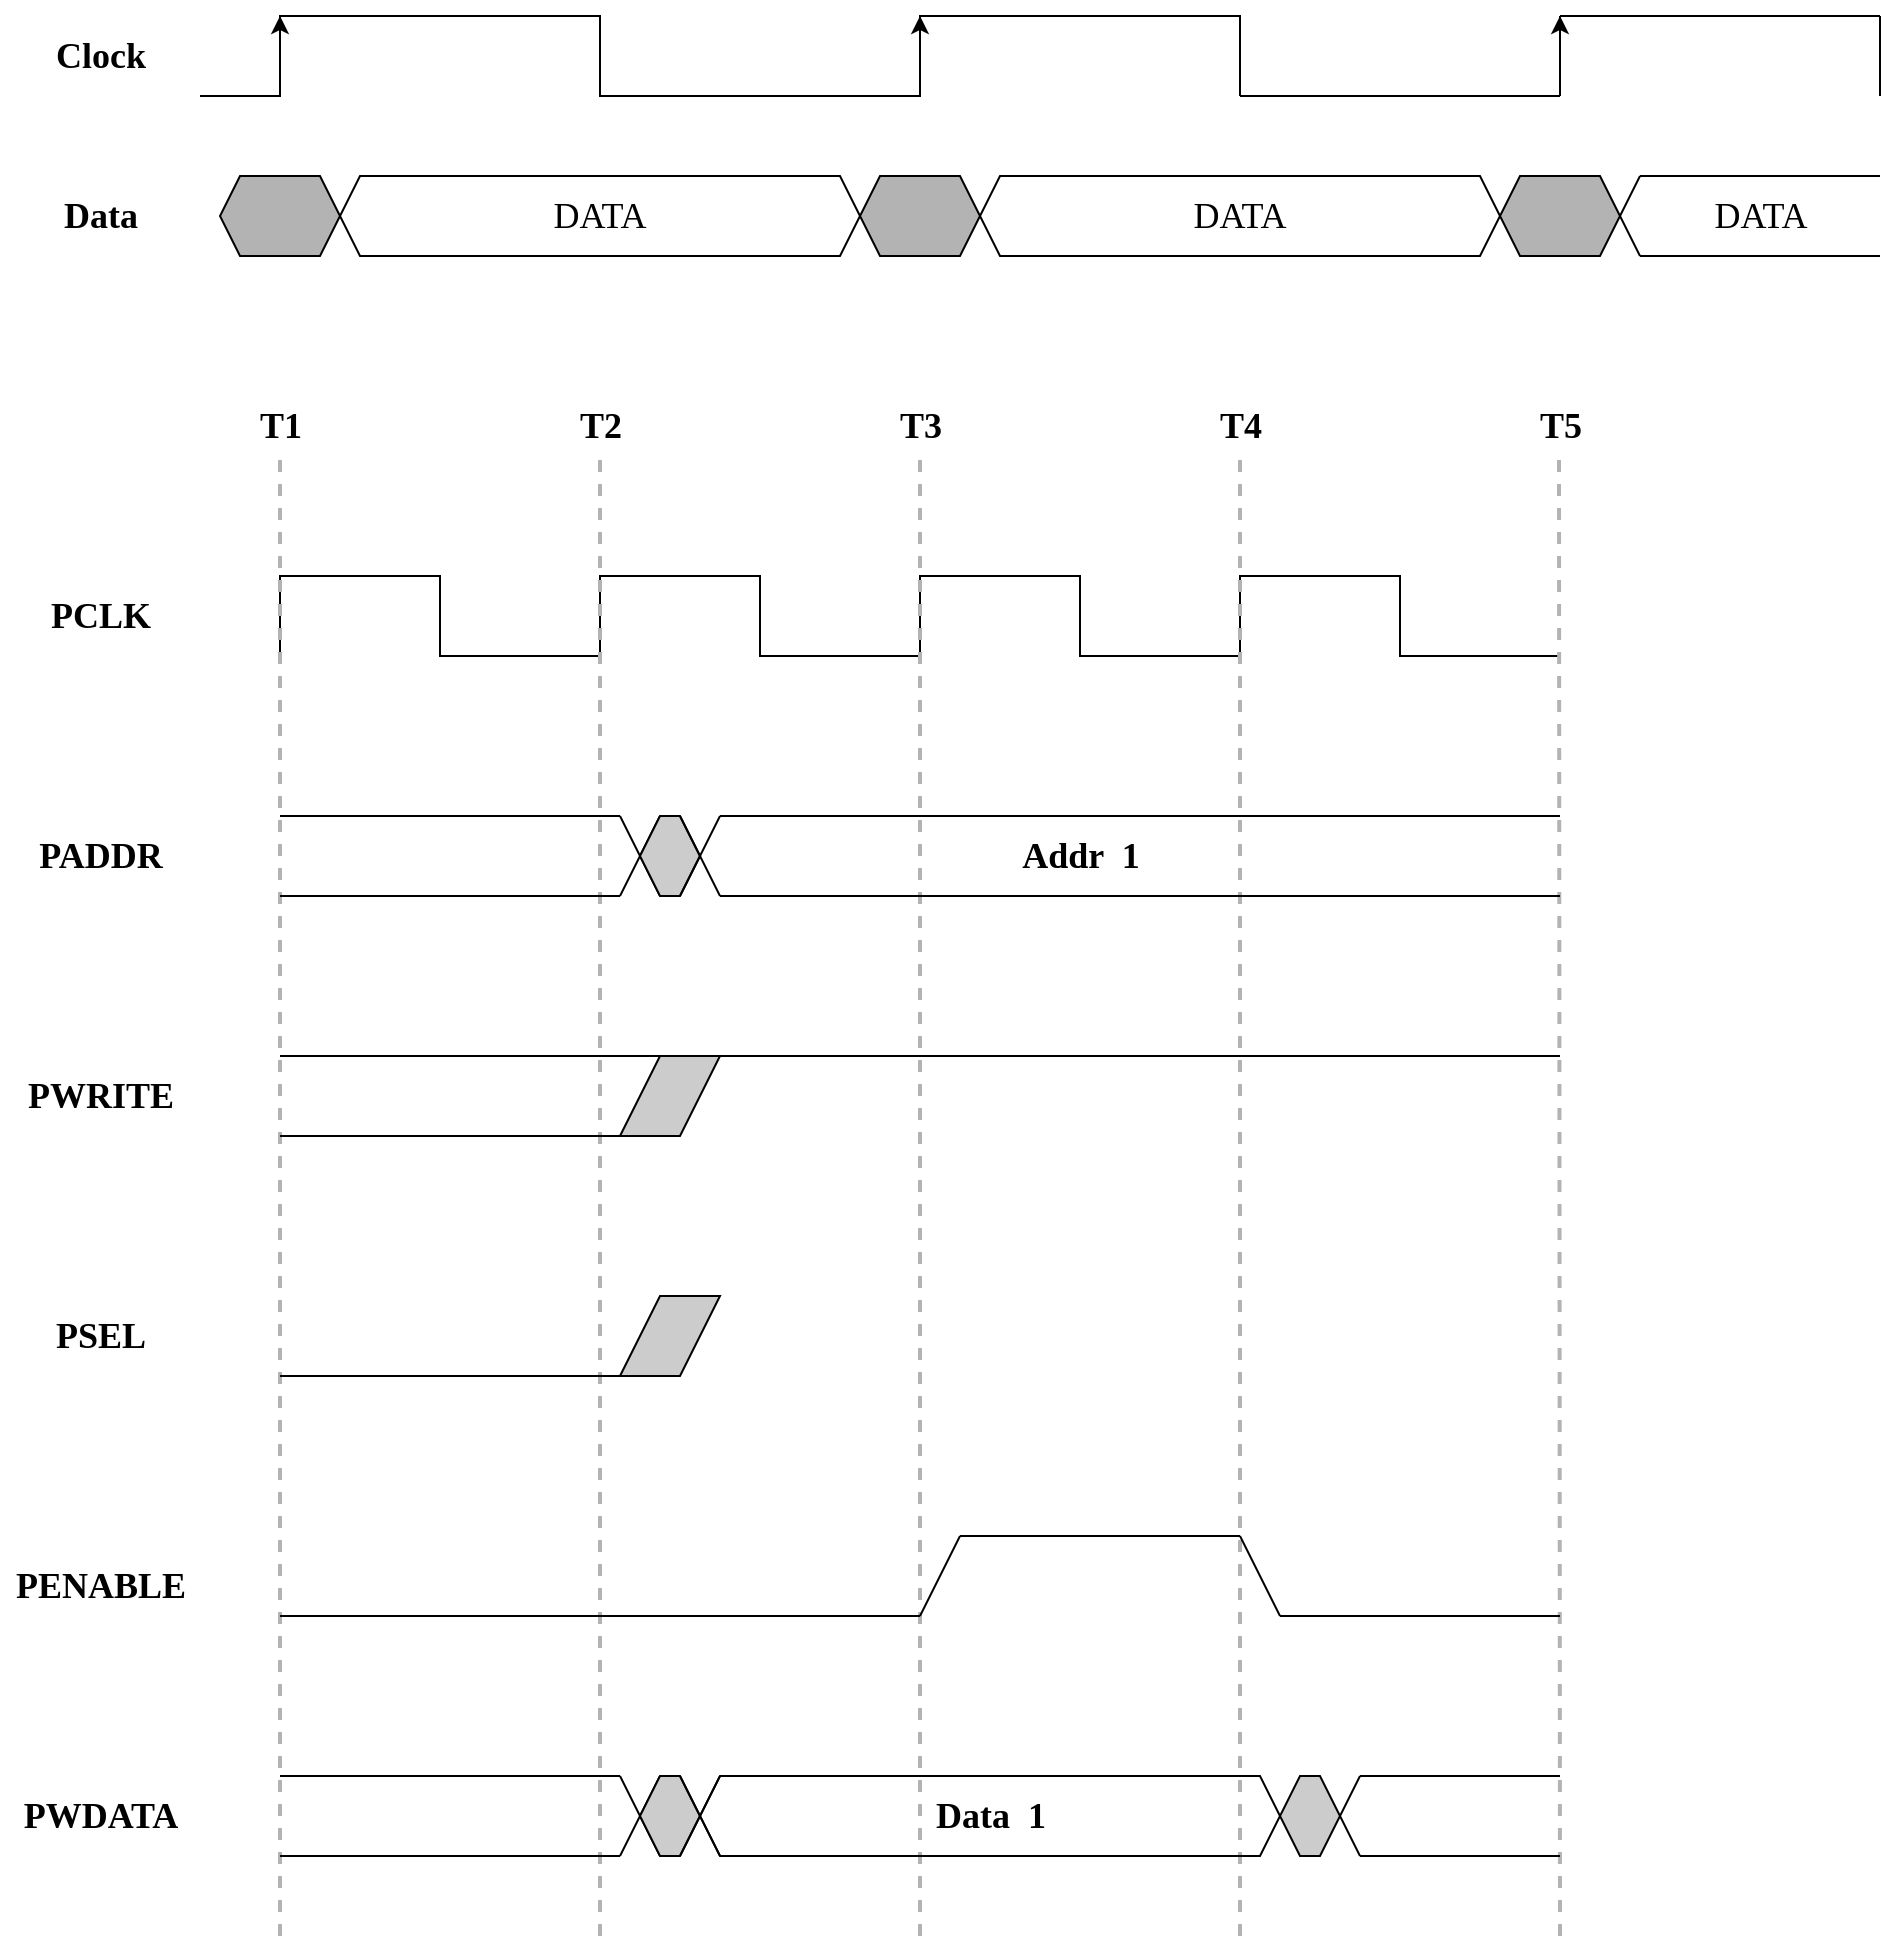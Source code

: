 <mxfile version="14.9.8" type="github">
  <diagram id="1rc1tk0ybDAFMCqroXJa" name="Page-1">
    <mxGraphModel dx="1303" dy="797" grid="1" gridSize="10" guides="1" tooltips="1" connect="1" arrows="1" fold="1" page="1" pageScale="1" pageWidth="827" pageHeight="1169" background="#ffffff" math="0" shadow="0">
      <root>
        <mxCell id="0" />
        <mxCell id="1" parent="0" />
        <mxCell id="zokwrhcNia9JvIFrKmG5-4" value="" style="shape=partialRectangle;whiteSpace=wrap;html=1;bottom=0;right=0;fillColor=none;" vertex="1" parent="1">
          <mxGeometry x="160" y="160" width="160" height="40" as="geometry" />
        </mxCell>
        <mxCell id="zokwrhcNia9JvIFrKmG5-5" value="" style="shape=partialRectangle;whiteSpace=wrap;html=1;bottom=1;right=1;left=1;top=0;fillColor=none;routingCenterX=-0.5;" vertex="1" parent="1">
          <mxGeometry x="320" y="160" width="160" height="40" as="geometry" />
        </mxCell>
        <mxCell id="zokwrhcNia9JvIFrKmG5-12" value="" style="endArrow=none;html=1;" edge="1" parent="1">
          <mxGeometry width="50" height="50" relative="1" as="geometry">
            <mxPoint x="120" y="200" as="sourcePoint" />
            <mxPoint x="160" y="200" as="targetPoint" />
          </mxGeometry>
        </mxCell>
        <mxCell id="zokwrhcNia9JvIFrKmG5-44" value="" style="shape=partialRectangle;whiteSpace=wrap;html=1;bottom=0;right=0;fillColor=none;" vertex="1" parent="1">
          <mxGeometry x="480" y="160" width="160" height="40" as="geometry" />
        </mxCell>
        <mxCell id="zokwrhcNia9JvIFrKmG5-89" value="" style="endArrow=none;html=1;exitX=1;exitY=1;exitDx=0;exitDy=0;" edge="1" parent="1" source="zokwrhcNia9JvIFrKmG5-44">
          <mxGeometry width="50" height="50" relative="1" as="geometry">
            <mxPoint x="590" y="210" as="sourcePoint" />
            <mxPoint x="640" y="160" as="targetPoint" />
          </mxGeometry>
        </mxCell>
        <mxCell id="zokwrhcNia9JvIFrKmG5-90" value="" style="endArrow=none;html=1;" edge="1" parent="1">
          <mxGeometry width="50" height="50" relative="1" as="geometry">
            <mxPoint x="640" y="200" as="sourcePoint" />
            <mxPoint x="800" y="200" as="targetPoint" />
          </mxGeometry>
        </mxCell>
        <mxCell id="zokwrhcNia9JvIFrKmG5-91" value="" style="endArrow=none;html=1;" edge="1" parent="1">
          <mxGeometry width="50" height="50" relative="1" as="geometry">
            <mxPoint x="800" y="200" as="sourcePoint" />
            <mxPoint x="800" y="160" as="targetPoint" />
          </mxGeometry>
        </mxCell>
        <mxCell id="zokwrhcNia9JvIFrKmG5-92" value="" style="endArrow=none;html=1;" edge="1" parent="1">
          <mxGeometry width="50" height="50" relative="1" as="geometry">
            <mxPoint x="800" y="160" as="sourcePoint" />
            <mxPoint x="960" y="160" as="targetPoint" />
          </mxGeometry>
        </mxCell>
        <mxCell id="zokwrhcNia9JvIFrKmG5-93" value="" style="endArrow=none;html=1;" edge="1" parent="1">
          <mxGeometry width="50" height="50" relative="1" as="geometry">
            <mxPoint x="960" y="200" as="sourcePoint" />
            <mxPoint x="960" y="160" as="targetPoint" />
          </mxGeometry>
        </mxCell>
        <mxCell id="zokwrhcNia9JvIFrKmG5-101" value="" style="shape=hexagon;perimeter=hexagonPerimeter2;whiteSpace=wrap;html=1;fixedSize=1;size=10;gradientDirection=radial;fillColor=#B3B3B3;" vertex="1" parent="1">
          <mxGeometry x="130" y="240" width="60" height="40" as="geometry" />
        </mxCell>
        <mxCell id="zokwrhcNia9JvIFrKmG5-102" value="&lt;pre style=&quot;font-size: 18px&quot;&gt;&lt;font face=&quot;Times New Roman&quot;&gt;DATA&lt;/font&gt;&lt;/pre&gt;" style="shape=hexagon;perimeter=hexagonPerimeter2;whiteSpace=wrap;html=1;fixedSize=1;size=10;fillColor=none;" vertex="1" parent="1">
          <mxGeometry x="190" y="240" width="260" height="40" as="geometry" />
        </mxCell>
        <mxCell id="zokwrhcNia9JvIFrKmG5-103" value="" style="shape=hexagon;perimeter=hexagonPerimeter2;whiteSpace=wrap;html=1;fixedSize=1;size=10;fillColor=#B3B3B3;" vertex="1" parent="1">
          <mxGeometry x="450" y="240" width="60" height="40" as="geometry" />
        </mxCell>
        <mxCell id="zokwrhcNia9JvIFrKmG5-104" value="&lt;pre style=&quot;font-size: 18px&quot;&gt;&lt;font face=&quot;Times New Roman&quot;&gt;DATA&lt;/font&gt;&lt;/pre&gt;" style="shape=hexagon;perimeter=hexagonPerimeter2;whiteSpace=wrap;html=1;fixedSize=1;size=10;fillColor=none;" vertex="1" parent="1">
          <mxGeometry x="510" y="240" width="260" height="40" as="geometry" />
        </mxCell>
        <mxCell id="zokwrhcNia9JvIFrKmG5-105" value="" style="shape=hexagon;perimeter=hexagonPerimeter2;whiteSpace=wrap;html=1;fixedSize=1;size=10;fillColor=#B3B3B3;" vertex="1" parent="1">
          <mxGeometry x="770" y="240" width="60" height="40" as="geometry" />
        </mxCell>
        <mxCell id="zokwrhcNia9JvIFrKmG5-107" value="" style="endArrow=none;html=1;shadow=0;" edge="1" parent="1">
          <mxGeometry width="50" height="50" relative="1" as="geometry">
            <mxPoint x="830" y="260" as="sourcePoint" />
            <mxPoint x="840" y="240" as="targetPoint" />
          </mxGeometry>
        </mxCell>
        <mxCell id="zokwrhcNia9JvIFrKmG5-108" value="" style="endArrow=none;html=1;shadow=0;strokeColor=#000000;" edge="1" parent="1">
          <mxGeometry width="50" height="50" relative="1" as="geometry">
            <mxPoint x="830" y="260" as="sourcePoint" />
            <mxPoint x="840" y="280" as="targetPoint" />
          </mxGeometry>
        </mxCell>
        <mxCell id="zokwrhcNia9JvIFrKmG5-109" value="" style="endArrow=none;html=1;shadow=0;" edge="1" parent="1">
          <mxGeometry width="50" height="50" relative="1" as="geometry">
            <mxPoint x="840" y="240" as="sourcePoint" />
            <mxPoint x="960" y="240" as="targetPoint" />
          </mxGeometry>
        </mxCell>
        <mxCell id="zokwrhcNia9JvIFrKmG5-110" value="" style="endArrow=none;html=1;shadow=0;" edge="1" parent="1">
          <mxGeometry width="50" height="50" relative="1" as="geometry">
            <mxPoint x="840" y="280" as="sourcePoint" />
            <mxPoint x="960" y="280" as="targetPoint" />
          </mxGeometry>
        </mxCell>
        <mxCell id="zokwrhcNia9JvIFrKmG5-111" value="&lt;pre style=&quot;font-size: 18px&quot;&gt;&lt;font face=&quot;Times New Roman&quot;&gt;DATA&lt;/font&gt;&lt;/pre&gt;" style="text;html=1;align=center;verticalAlign=middle;resizable=0;points=[];autosize=1;strokeColor=none;" vertex="1" parent="1">
          <mxGeometry x="870" y="230" width="60" height="60" as="geometry" />
        </mxCell>
        <mxCell id="zokwrhcNia9JvIFrKmG5-112" value="" style="endArrow=classic;html=1;shadow=0;strokeColor=#000000;entryX=0;entryY=0;entryDx=0;entryDy=0;" edge="1" parent="1" target="zokwrhcNia9JvIFrKmG5-4">
          <mxGeometry width="50" height="50" relative="1" as="geometry">
            <mxPoint x="160" y="200" as="sourcePoint" />
            <mxPoint y="190" as="targetPoint" />
          </mxGeometry>
        </mxCell>
        <mxCell id="zokwrhcNia9JvIFrKmG5-113" value="" style="endArrow=classic;html=1;shadow=0;strokeColor=#000000;" edge="1" parent="1">
          <mxGeometry width="50" height="50" relative="1" as="geometry">
            <mxPoint x="480" y="200" as="sourcePoint" />
            <mxPoint x="480" y="160" as="targetPoint" />
          </mxGeometry>
        </mxCell>
        <mxCell id="zokwrhcNia9JvIFrKmG5-114" value="" style="endArrow=classic;html=1;shadow=0;strokeColor=#000000;" edge="1" parent="1">
          <mxGeometry width="50" height="50" relative="1" as="geometry">
            <mxPoint x="800" y="200" as="sourcePoint" />
            <mxPoint x="800" y="160" as="targetPoint" />
          </mxGeometry>
        </mxCell>
        <mxCell id="zokwrhcNia9JvIFrKmG5-116" value="&lt;pre&gt;&lt;font face=&quot;Times New Roman&quot; style=&quot;font-size: 18px&quot;&gt;&lt;b&gt;Clock&lt;/b&gt;&lt;/font&gt;&lt;/pre&gt;" style="text;html=1;align=center;verticalAlign=middle;resizable=0;points=[];autosize=1;strokeColor=none;" vertex="1" parent="1">
          <mxGeometry x="40" y="155" width="60" height="50" as="geometry" />
        </mxCell>
        <mxCell id="zokwrhcNia9JvIFrKmG5-117" value="&lt;pre&gt;&lt;font face=&quot;Times New Roman&quot; style=&quot;font-size: 18px&quot;&gt;&lt;b&gt;Data&lt;/b&gt;&lt;/font&gt;&lt;/pre&gt;" style="text;html=1;align=center;verticalAlign=middle;resizable=0;points=[];autosize=1;strokeColor=none;" vertex="1" parent="1">
          <mxGeometry x="45" y="235" width="50" height="50" as="geometry" />
        </mxCell>
        <mxCell id="zokwrhcNia9JvIFrKmG5-119" value="" style="shape=partialRectangle;whiteSpace=wrap;html=1;bottom=0;right=0;fillColor=none;" vertex="1" parent="1">
          <mxGeometry x="160" y="440" width="80" height="40" as="geometry" />
        </mxCell>
        <mxCell id="zokwrhcNia9JvIFrKmG5-124" value="" style="shape=partialRectangle;whiteSpace=wrap;html=1;top=0;left=0;fillColor=none;strokeColor=#000000;rotation=90;" vertex="1" parent="1">
          <mxGeometry x="260" y="420" width="40" height="80" as="geometry" />
        </mxCell>
        <mxCell id="zokwrhcNia9JvIFrKmG5-126" value="" style="shape=partialRectangle;whiteSpace=wrap;html=1;bottom=0;right=0;fillColor=none;" vertex="1" parent="1">
          <mxGeometry x="320" y="440" width="80" height="40" as="geometry" />
        </mxCell>
        <mxCell id="zokwrhcNia9JvIFrKmG5-127" value="" style="shape=partialRectangle;whiteSpace=wrap;html=1;top=0;left=0;fillColor=none;strokeColor=#000000;rotation=90;" vertex="1" parent="1">
          <mxGeometry x="420" y="420" width="40" height="80" as="geometry" />
        </mxCell>
        <mxCell id="zokwrhcNia9JvIFrKmG5-128" value="" style="shape=partialRectangle;whiteSpace=wrap;html=1;bottom=0;right=0;fillColor=none;" vertex="1" parent="1">
          <mxGeometry x="480" y="440" width="80" height="40" as="geometry" />
        </mxCell>
        <mxCell id="zokwrhcNia9JvIFrKmG5-129" value="" style="shape=partialRectangle;whiteSpace=wrap;html=1;top=0;left=0;fillColor=none;strokeColor=#000000;rotation=90;" vertex="1" parent="1">
          <mxGeometry x="580" y="420" width="40" height="80" as="geometry" />
        </mxCell>
        <mxCell id="zokwrhcNia9JvIFrKmG5-130" value="" style="shape=partialRectangle;whiteSpace=wrap;html=1;bottom=0;right=0;fillColor=none;" vertex="1" parent="1">
          <mxGeometry x="640" y="440" width="80" height="40" as="geometry" />
        </mxCell>
        <mxCell id="zokwrhcNia9JvIFrKmG5-131" value="" style="shape=partialRectangle;whiteSpace=wrap;html=1;top=0;left=0;fillColor=none;strokeColor=#000000;rotation=90;" vertex="1" parent="1">
          <mxGeometry x="740" y="420" width="40" height="80" as="geometry" />
        </mxCell>
        <mxCell id="zokwrhcNia9JvIFrKmG5-132" value="" style="endArrow=none;dashed=1;html=1;strokeWidth=2;shadow=0;strokeColor=#B3B3B3;" edge="1" parent="1">
          <mxGeometry width="50" height="50" relative="1" as="geometry">
            <mxPoint x="160" y="1120" as="sourcePoint" />
            <mxPoint x="160" y="380" as="targetPoint" />
          </mxGeometry>
        </mxCell>
        <mxCell id="zokwrhcNia9JvIFrKmG5-133" value="" style="endArrow=none;dashed=1;html=1;strokeWidth=2;shadow=0;strokeColor=#B3B3B3;" edge="1" parent="1">
          <mxGeometry width="50" height="50" relative="1" as="geometry">
            <mxPoint x="320" y="1120" as="sourcePoint" />
            <mxPoint x="320" y="380" as="targetPoint" />
          </mxGeometry>
        </mxCell>
        <mxCell id="zokwrhcNia9JvIFrKmG5-134" value="" style="endArrow=none;dashed=1;html=1;strokeWidth=2;shadow=0;strokeColor=#B3B3B3;" edge="1" parent="1">
          <mxGeometry width="50" height="50" relative="1" as="geometry">
            <mxPoint x="480" y="1120" as="sourcePoint" />
            <mxPoint x="480" y="380" as="targetPoint" />
          </mxGeometry>
        </mxCell>
        <mxCell id="zokwrhcNia9JvIFrKmG5-135" value="" style="endArrow=none;dashed=1;html=1;strokeWidth=2;shadow=0;strokeColor=#B3B3B3;" edge="1" parent="1">
          <mxGeometry width="50" height="50" relative="1" as="geometry">
            <mxPoint x="640" y="1120" as="sourcePoint" />
            <mxPoint x="640" y="380" as="targetPoint" />
          </mxGeometry>
        </mxCell>
        <mxCell id="zokwrhcNia9JvIFrKmG5-136" value="" style="endArrow=none;html=1;shadow=0;" edge="1" parent="1">
          <mxGeometry width="50" height="50" relative="1" as="geometry">
            <mxPoint x="160" y="560" as="sourcePoint" />
            <mxPoint x="330" y="560" as="targetPoint" />
          </mxGeometry>
        </mxCell>
        <mxCell id="zokwrhcNia9JvIFrKmG5-138" value="" style="endArrow=none;html=1;shadow=0;strokeColor=#000000;" edge="1" parent="1">
          <mxGeometry width="50" height="50" relative="1" as="geometry">
            <mxPoint x="160" y="600" as="sourcePoint" />
            <mxPoint x="330" y="600" as="targetPoint" />
          </mxGeometry>
        </mxCell>
        <mxCell id="zokwrhcNia9JvIFrKmG5-139" value="" style="endArrow=none;html=1;shadow=0;strokeColor=#000000;" edge="1" parent="1">
          <mxGeometry width="50" height="50" relative="1" as="geometry">
            <mxPoint x="330" y="600" as="sourcePoint" />
            <mxPoint x="350" y="560" as="targetPoint" />
          </mxGeometry>
        </mxCell>
        <mxCell id="zokwrhcNia9JvIFrKmG5-140" value="" style="endArrow=none;html=1;shadow=0;strokeColor=#000000;" edge="1" parent="1">
          <mxGeometry width="50" height="50" relative="1" as="geometry">
            <mxPoint x="330" y="560" as="sourcePoint" />
            <mxPoint x="350" y="600" as="targetPoint" />
          </mxGeometry>
        </mxCell>
        <mxCell id="zokwrhcNia9JvIFrKmG5-142" value="" style="shape=hexagon;perimeter=hexagonPerimeter2;whiteSpace=wrap;html=1;fixedSize=1;strokeColor=#000000;gradientColor=none;gradientDirection=radial;fillColor=#CCCCCC;size=10;" vertex="1" parent="1">
          <mxGeometry x="340" y="560" width="30" height="40" as="geometry" />
        </mxCell>
        <mxCell id="zokwrhcNia9JvIFrKmG5-144" value="" style="endArrow=none;dashed=1;html=1;strokeWidth=2;shadow=0;strokeColor=#B3B3B3;" edge="1" parent="1">
          <mxGeometry width="50" height="50" relative="1" as="geometry">
            <mxPoint x="800" y="1120" as="sourcePoint" />
            <mxPoint x="799.5" y="380" as="targetPoint" />
          </mxGeometry>
        </mxCell>
        <mxCell id="zokwrhcNia9JvIFrKmG5-145" value="" style="endArrow=none;html=1;shadow=0;strokeColor=#000000;" edge="1" parent="1">
          <mxGeometry width="50" height="50" relative="1" as="geometry">
            <mxPoint x="360" y="600" as="sourcePoint" />
            <mxPoint x="380" y="560" as="targetPoint" />
          </mxGeometry>
        </mxCell>
        <mxCell id="zokwrhcNia9JvIFrKmG5-147" value="" style="endArrow=none;html=1;shadow=0;strokeColor=#000000;" edge="1" parent="1">
          <mxGeometry width="50" height="50" relative="1" as="geometry">
            <mxPoint x="360" y="560" as="sourcePoint" />
            <mxPoint x="380" y="600" as="targetPoint" />
          </mxGeometry>
        </mxCell>
        <mxCell id="zokwrhcNia9JvIFrKmG5-148" value="" style="endArrow=none;html=1;shadow=0;strokeColor=#000000;" edge="1" parent="1">
          <mxGeometry width="50" height="50" relative="1" as="geometry">
            <mxPoint x="380" y="560" as="sourcePoint" />
            <mxPoint x="800" y="560" as="targetPoint" />
          </mxGeometry>
        </mxCell>
        <mxCell id="zokwrhcNia9JvIFrKmG5-149" value="" style="endArrow=none;html=1;shadow=0;strokeColor=#000000;" edge="1" parent="1">
          <mxGeometry width="50" height="50" relative="1" as="geometry">
            <mxPoint x="380" y="600" as="sourcePoint" />
            <mxPoint x="800" y="600" as="targetPoint" />
          </mxGeometry>
        </mxCell>
        <mxCell id="zokwrhcNia9JvIFrKmG5-150" value="" style="shape=parallelogram;perimeter=parallelogramPerimeter;whiteSpace=wrap;html=1;fixedSize=1;strokeColor=#000000;gradientColor=none;gradientDirection=radial;size=20;fillColor=#CCCCCC;" vertex="1" parent="1">
          <mxGeometry x="330" y="680" width="50" height="40" as="geometry" />
        </mxCell>
        <mxCell id="zokwrhcNia9JvIFrKmG5-151" value="" style="endArrow=none;html=1;shadow=0;strokeColor=#000000;entryX=0.5;entryY=0;entryDx=0;entryDy=0;" edge="1" parent="1" target="zokwrhcNia9JvIFrKmG5-150">
          <mxGeometry width="50" height="50" relative="1" as="geometry">
            <mxPoint x="160" y="680" as="sourcePoint" />
            <mxPoint x="210" y="630" as="targetPoint" />
          </mxGeometry>
        </mxCell>
        <mxCell id="zokwrhcNia9JvIFrKmG5-152" value="" style="endArrow=none;html=1;shadow=0;strokeColor=#000000;entryX=0;entryY=1;entryDx=0;entryDy=0;" edge="1" parent="1" target="zokwrhcNia9JvIFrKmG5-150">
          <mxGeometry width="50" height="50" relative="1" as="geometry">
            <mxPoint x="160" y="720" as="sourcePoint" />
            <mxPoint x="210" y="670" as="targetPoint" />
          </mxGeometry>
        </mxCell>
        <mxCell id="zokwrhcNia9JvIFrKmG5-153" value="" style="endArrow=none;html=1;shadow=0;strokeColor=#000000;" edge="1" parent="1">
          <mxGeometry width="50" height="50" relative="1" as="geometry">
            <mxPoint x="380" y="680" as="sourcePoint" />
            <mxPoint x="800" y="680" as="targetPoint" />
          </mxGeometry>
        </mxCell>
        <mxCell id="zokwrhcNia9JvIFrKmG5-154" value="" style="shape=parallelogram;perimeter=parallelogramPerimeter;whiteSpace=wrap;html=1;fixedSize=1;strokeColor=#000000;gradientColor=none;gradientDirection=radial;size=20;fillColor=#CCCCCC;" vertex="1" parent="1">
          <mxGeometry x="330" y="800" width="50" height="40" as="geometry" />
        </mxCell>
        <mxCell id="zokwrhcNia9JvIFrKmG5-162" value="" style="endArrow=none;html=1;shadow=0;strokeColor=#000000;entryX=0;entryY=1;entryDx=0;entryDy=0;" edge="1" parent="1" target="zokwrhcNia9JvIFrKmG5-154">
          <mxGeometry width="50" height="50" relative="1" as="geometry">
            <mxPoint x="160" y="840" as="sourcePoint" />
            <mxPoint x="210" y="790" as="targetPoint" />
          </mxGeometry>
        </mxCell>
        <mxCell id="zokwrhcNia9JvIFrKmG5-164" value="&lt;pre&gt;&lt;font face=&quot;Times New Roman&quot; size=&quot;1&quot;&gt;&lt;b style=&quot;font-size: 18px&quot;&gt;T1&lt;/b&gt;&lt;/font&gt;&lt;/pre&gt;" style="text;html=1;align=center;verticalAlign=middle;resizable=0;points=[];autosize=1;strokeColor=none;" vertex="1" parent="1">
          <mxGeometry x="140" y="340" width="40" height="50" as="geometry" />
        </mxCell>
        <mxCell id="zokwrhcNia9JvIFrKmG5-165" value="&lt;pre&gt;&lt;font face=&quot;Times New Roman&quot; size=&quot;1&quot;&gt;&lt;b style=&quot;font-size: 18px&quot;&gt;T2&lt;/b&gt;&lt;/font&gt;&lt;/pre&gt;" style="text;html=1;align=center;verticalAlign=middle;resizable=0;points=[];autosize=1;strokeColor=none;" vertex="1" parent="1">
          <mxGeometry x="300" y="340" width="40" height="50" as="geometry" />
        </mxCell>
        <mxCell id="zokwrhcNia9JvIFrKmG5-166" value="&lt;pre&gt;&lt;font face=&quot;Times New Roman&quot; size=&quot;1&quot;&gt;&lt;b style=&quot;font-size: 18px&quot;&gt;T3&lt;/b&gt;&lt;/font&gt;&lt;/pre&gt;" style="text;html=1;align=center;verticalAlign=middle;resizable=0;points=[];autosize=1;strokeColor=none;" vertex="1" parent="1">
          <mxGeometry x="460" y="340" width="40" height="50" as="geometry" />
        </mxCell>
        <mxCell id="zokwrhcNia9JvIFrKmG5-167" value="&lt;pre&gt;&lt;font face=&quot;Times New Roman&quot; size=&quot;1&quot;&gt;&lt;b style=&quot;font-size: 18px&quot;&gt;T4&lt;/b&gt;&lt;/font&gt;&lt;/pre&gt;" style="text;html=1;align=center;verticalAlign=middle;resizable=0;points=[];autosize=1;strokeColor=none;" vertex="1" parent="1">
          <mxGeometry x="620" y="340" width="40" height="50" as="geometry" />
        </mxCell>
        <mxCell id="zokwrhcNia9JvIFrKmG5-168" value="&lt;pre&gt;&lt;font face=&quot;Times New Roman&quot; size=&quot;1&quot;&gt;&lt;b style=&quot;font-size: 18px&quot;&gt;T5&lt;/b&gt;&lt;/font&gt;&lt;/pre&gt;" style="text;html=1;align=center;verticalAlign=middle;resizable=0;points=[];autosize=1;strokeColor=none;" vertex="1" parent="1">
          <mxGeometry x="780" y="340" width="40" height="50" as="geometry" />
        </mxCell>
        <mxCell id="zokwrhcNia9JvIFrKmG5-169" value="&lt;pre&gt;&lt;b&gt;&lt;font face=&quot;Times New Roman&quot; style=&quot;font-size: 18px&quot;&gt;PCLK&lt;/font&gt;&lt;/b&gt;&lt;/pre&gt;" style="text;html=1;align=center;verticalAlign=middle;resizable=0;points=[];autosize=1;strokeColor=none;" vertex="1" parent="1">
          <mxGeometry x="35" y="435" width="70" height="50" as="geometry" />
        </mxCell>
        <mxCell id="zokwrhcNia9JvIFrKmG5-171" value="&lt;pre&gt;&lt;font face=&quot;Times New Roman&quot; style=&quot;font-size: 18px&quot;&gt;&lt;b&gt;PADDR&lt;/b&gt;&lt;/font&gt;&lt;/pre&gt;" style="text;html=1;align=center;verticalAlign=middle;resizable=0;points=[];autosize=1;strokeColor=none;" vertex="1" parent="1">
          <mxGeometry x="30" y="555" width="80" height="50" as="geometry" />
        </mxCell>
        <mxCell id="zokwrhcNia9JvIFrKmG5-172" value="&lt;pre&gt;&lt;font face=&quot;Times New Roman&quot; style=&quot;font-size: 18px&quot;&gt;&lt;b&gt;PWRITE&lt;/b&gt;&lt;/font&gt;&lt;/pre&gt;" style="text;html=1;align=center;verticalAlign=middle;resizable=0;points=[];autosize=1;strokeColor=none;" vertex="1" parent="1">
          <mxGeometry x="25" y="675" width="90" height="50" as="geometry" />
        </mxCell>
        <mxCell id="zokwrhcNia9JvIFrKmG5-173" value="&lt;pre&gt;&lt;font face=&quot;Times New Roman&quot; style=&quot;font-size: 18px&quot;&gt;&lt;b&gt;PSEL&lt;/b&gt;&lt;/font&gt;&lt;/pre&gt;" style="text;html=1;align=center;verticalAlign=middle;resizable=0;points=[];autosize=1;strokeColor=none;" vertex="1" parent="1">
          <mxGeometry x="40" y="795" width="60" height="50" as="geometry" />
        </mxCell>
        <mxCell id="zokwrhcNia9JvIFrKmG5-174" value="" style="endArrow=none;html=1;shadow=0;strokeColor=#000000;" edge="1" parent="1">
          <mxGeometry width="50" height="50" relative="1" as="geometry">
            <mxPoint x="160" y="960" as="sourcePoint" />
            <mxPoint x="480" y="960" as="targetPoint" />
          </mxGeometry>
        </mxCell>
        <mxCell id="zokwrhcNia9JvIFrKmG5-175" value="" style="endArrow=none;html=1;shadow=0;strokeColor=#000000;" edge="1" parent="1">
          <mxGeometry width="50" height="50" relative="1" as="geometry">
            <mxPoint x="480" y="960" as="sourcePoint" />
            <mxPoint x="500" y="920" as="targetPoint" />
          </mxGeometry>
        </mxCell>
        <mxCell id="zokwrhcNia9JvIFrKmG5-176" value="" style="endArrow=none;html=1;shadow=0;strokeColor=#000000;" edge="1" parent="1">
          <mxGeometry width="50" height="50" relative="1" as="geometry">
            <mxPoint x="500" y="920" as="sourcePoint" />
            <mxPoint x="640" y="920" as="targetPoint" />
          </mxGeometry>
        </mxCell>
        <mxCell id="zokwrhcNia9JvIFrKmG5-177" value="" style="endArrow=none;html=1;shadow=0;strokeColor=#000000;" edge="1" parent="1">
          <mxGeometry width="50" height="50" relative="1" as="geometry">
            <mxPoint x="640" y="920" as="sourcePoint" />
            <mxPoint x="660" y="960" as="targetPoint" />
          </mxGeometry>
        </mxCell>
        <mxCell id="zokwrhcNia9JvIFrKmG5-178" value="" style="endArrow=none;html=1;shadow=0;strokeColor=#000000;" edge="1" parent="1">
          <mxGeometry width="50" height="50" relative="1" as="geometry">
            <mxPoint x="660" y="960" as="sourcePoint" />
            <mxPoint x="800" y="960" as="targetPoint" />
          </mxGeometry>
        </mxCell>
        <mxCell id="zokwrhcNia9JvIFrKmG5-179" value="&lt;pre&gt;&lt;font face=&quot;Times New Roman&quot; style=&quot;font-size: 18px&quot;&gt;&lt;b&gt;PENABLE&lt;/b&gt;&lt;/font&gt;&lt;/pre&gt;" style="text;html=1;align=center;verticalAlign=middle;resizable=0;points=[];autosize=1;strokeColor=none;" vertex="1" parent="1">
          <mxGeometry x="20" y="920" width="100" height="50" as="geometry" />
        </mxCell>
        <mxCell id="zokwrhcNia9JvIFrKmG5-180" value="" style="endArrow=none;html=1;shadow=0;" edge="1" parent="1">
          <mxGeometry width="50" height="50" relative="1" as="geometry">
            <mxPoint x="160" y="1040" as="sourcePoint" />
            <mxPoint x="330" y="1040" as="targetPoint" />
          </mxGeometry>
        </mxCell>
        <mxCell id="zokwrhcNia9JvIFrKmG5-181" value="" style="endArrow=none;html=1;shadow=0;strokeColor=#000000;" edge="1" parent="1">
          <mxGeometry width="50" height="50" relative="1" as="geometry">
            <mxPoint x="160" y="1080" as="sourcePoint" />
            <mxPoint x="330" y="1080" as="targetPoint" />
          </mxGeometry>
        </mxCell>
        <mxCell id="zokwrhcNia9JvIFrKmG5-182" value="" style="endArrow=none;html=1;shadow=0;strokeColor=#000000;" edge="1" parent="1">
          <mxGeometry width="50" height="50" relative="1" as="geometry">
            <mxPoint x="330" y="1080" as="sourcePoint" />
            <mxPoint x="350" y="1040" as="targetPoint" />
          </mxGeometry>
        </mxCell>
        <mxCell id="zokwrhcNia9JvIFrKmG5-183" value="" style="endArrow=none;html=1;shadow=0;strokeColor=#000000;" edge="1" parent="1">
          <mxGeometry width="50" height="50" relative="1" as="geometry">
            <mxPoint x="330" y="1040" as="sourcePoint" />
            <mxPoint x="350" y="1080" as="targetPoint" />
          </mxGeometry>
        </mxCell>
        <mxCell id="zokwrhcNia9JvIFrKmG5-184" value="" style="shape=hexagon;perimeter=hexagonPerimeter2;whiteSpace=wrap;html=1;fixedSize=1;strokeColor=#000000;gradientColor=none;gradientDirection=radial;fillColor=#CCCCCC;size=10;" vertex="1" parent="1">
          <mxGeometry x="340" y="1040" width="30" height="40" as="geometry" />
        </mxCell>
        <mxCell id="zokwrhcNia9JvIFrKmG5-185" value="" style="endArrow=none;html=1;shadow=0;strokeColor=#000000;" edge="1" parent="1">
          <mxGeometry width="50" height="50" relative="1" as="geometry">
            <mxPoint x="360" y="1080" as="sourcePoint" />
            <mxPoint x="380" y="1040" as="targetPoint" />
          </mxGeometry>
        </mxCell>
        <mxCell id="zokwrhcNia9JvIFrKmG5-186" value="" style="endArrow=none;html=1;shadow=0;strokeColor=#000000;" edge="1" parent="1">
          <mxGeometry width="50" height="50" relative="1" as="geometry">
            <mxPoint x="360" y="1040" as="sourcePoint" />
            <mxPoint x="380" y="1080" as="targetPoint" />
          </mxGeometry>
        </mxCell>
        <mxCell id="zokwrhcNia9JvIFrKmG5-187" value="" style="shape=hexagon;perimeter=hexagonPerimeter2;whiteSpace=wrap;html=1;fixedSize=1;strokeColor=#000000;gradientColor=none;gradientDirection=radial;fillColor=none;size=10;" vertex="1" parent="1">
          <mxGeometry x="370" y="1040" width="290" height="40" as="geometry" />
        </mxCell>
        <mxCell id="zokwrhcNia9JvIFrKmG5-188" value="" style="shape=hexagon;perimeter=hexagonPerimeter2;whiteSpace=wrap;html=1;fixedSize=1;strokeColor=#000000;gradientColor=none;gradientDirection=radial;fillColor=#CCCCCC;size=10;" vertex="1" parent="1">
          <mxGeometry x="660" y="1040" width="30" height="40" as="geometry" />
        </mxCell>
        <mxCell id="zokwrhcNia9JvIFrKmG5-189" value="" style="endArrow=none;html=1;shadow=0;strokeColor=#000000;" edge="1" parent="1">
          <mxGeometry width="50" height="50" relative="1" as="geometry">
            <mxPoint x="690" y="1060" as="sourcePoint" />
            <mxPoint x="700" y="1040" as="targetPoint" />
          </mxGeometry>
        </mxCell>
        <mxCell id="zokwrhcNia9JvIFrKmG5-190" value="" style="endArrow=none;html=1;shadow=0;strokeColor=#000000;" edge="1" parent="1">
          <mxGeometry width="50" height="50" relative="1" as="geometry">
            <mxPoint x="690" y="1060" as="sourcePoint" />
            <mxPoint x="700" y="1080" as="targetPoint" />
          </mxGeometry>
        </mxCell>
        <mxCell id="zokwrhcNia9JvIFrKmG5-191" value="" style="endArrow=none;html=1;shadow=0;strokeColor=#000000;" edge="1" parent="1">
          <mxGeometry width="50" height="50" relative="1" as="geometry">
            <mxPoint x="700" y="1040" as="sourcePoint" />
            <mxPoint x="800" y="1040" as="targetPoint" />
          </mxGeometry>
        </mxCell>
        <mxCell id="zokwrhcNia9JvIFrKmG5-192" value="" style="endArrow=none;html=1;shadow=0;strokeColor=#000000;" edge="1" parent="1">
          <mxGeometry width="50" height="50" relative="1" as="geometry">
            <mxPoint x="700" y="1080" as="sourcePoint" />
            <mxPoint x="800" y="1080" as="targetPoint" />
          </mxGeometry>
        </mxCell>
        <mxCell id="zokwrhcNia9JvIFrKmG5-193" value="&lt;pre&gt;&lt;font style=&quot;font-size: 18px&quot; face=&quot;Times New Roman&quot;&gt;&lt;b&gt;Addr  1&lt;/b&gt;&lt;/font&gt;&lt;/pre&gt;" style="text;html=1;align=center;verticalAlign=middle;resizable=0;points=[];autosize=1;strokeColor=none;" vertex="1" parent="1">
          <mxGeometry x="525" y="555" width="70" height="50" as="geometry" />
        </mxCell>
        <mxCell id="zokwrhcNia9JvIFrKmG5-194" value="&lt;pre&gt;&lt;font style=&quot;font-size: 18px&quot; face=&quot;Times New Roman&quot;&gt;&lt;b&gt;Data  1&lt;/b&gt;&lt;/font&gt;&lt;/pre&gt;" style="text;html=1;align=center;verticalAlign=middle;resizable=0;points=[];autosize=1;strokeColor=none;" vertex="1" parent="1">
          <mxGeometry x="480" y="1035" width="70" height="50" as="geometry" />
        </mxCell>
        <mxCell id="zokwrhcNia9JvIFrKmG5-195" value="&lt;pre&gt;&lt;font face=&quot;Times New Roman&quot; style=&quot;font-size: 18px&quot;&gt;&lt;b&gt;PWDATA&lt;/b&gt;&lt;/font&gt;&lt;/pre&gt;" style="text;html=1;align=center;verticalAlign=middle;resizable=0;points=[];autosize=1;strokeColor=none;" vertex="1" parent="1">
          <mxGeometry x="25" y="1035" width="90" height="50" as="geometry" />
        </mxCell>
      </root>
    </mxGraphModel>
  </diagram>
</mxfile>
